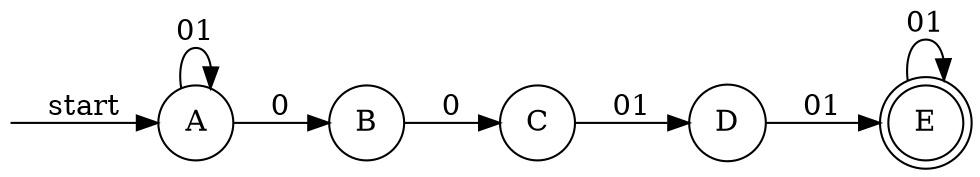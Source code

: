 #render with dot
digraph eingraph {
graph [overlap=false,start=3,rankdir=LR,order=out];
edge [len=2];
start [shape=plaintext, label="", width=0]; 
A [shape=circle];
B [shape=circle];
C [shape=circle];
D [shape=circle];
E [shape=doublecircle];

start -> A [len=1, label=start,weight=9];
A -> B [label=0,weight=9];
B -> C [label=0,weight=9];
C -> D [label=01,weight=9];
D -> E [label=01,weight=9];

A -> A [label=01];
E -> E [label=01];
}
